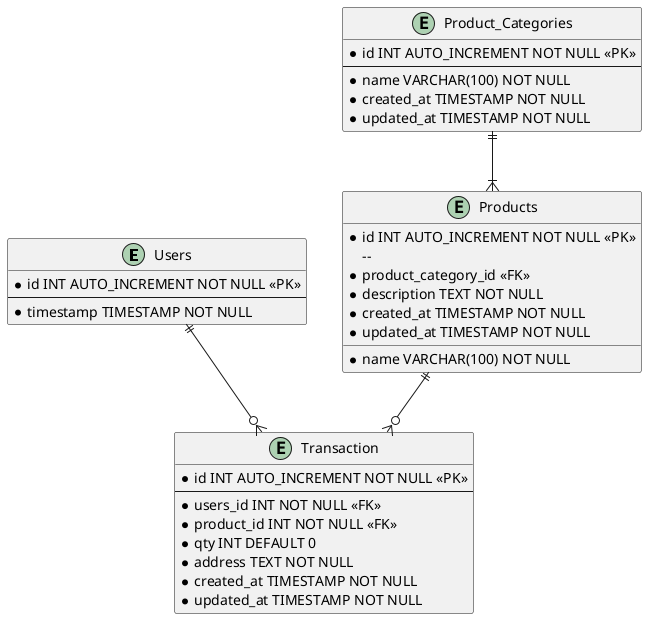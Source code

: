 @startuml

entity Users{
    * id INT AUTO_INCREMENT NOT NULL <<PK>>
    --
    * timestamp TIMESTAMP NOT NULL
}

entity Product_Categories{
    * id INT AUTO_INCREMENT NOT NULL <<PK>>
    --
    * name VARCHAR(100) NOT NULL
    * created_at TIMESTAMP NOT NULL
    * updated_at TIMESTAMP NOT NULL
}

entity Products{
    * id INT AUTO_INCREMENT NOT NULL <<PK>>
    --    
    * product_category_id <<FK>>
    * name VARCHAR(100) NOT NULL
    * description TEXT NOT NULL
    * created_at TIMESTAMP NOT NULL
    * updated_at TIMESTAMP NOT NULL
}

entity Transaction{
    * id INT AUTO_INCREMENT NOT NULL <<PK>>
    --
    * users_id INT NOT NULL <<FK>>
    * product_id INT NOT NULL <<FK>>
    * qty INT DEFAULT 0
    * address TEXT NOT NULL
    * created_at TIMESTAMP NOT NULL
    * updated_at TIMESTAMP NOT NULL
}

Users ||--o{ Transaction
Product_Categories ||--|{Products
Products ||--o{ Transaction
@enduml